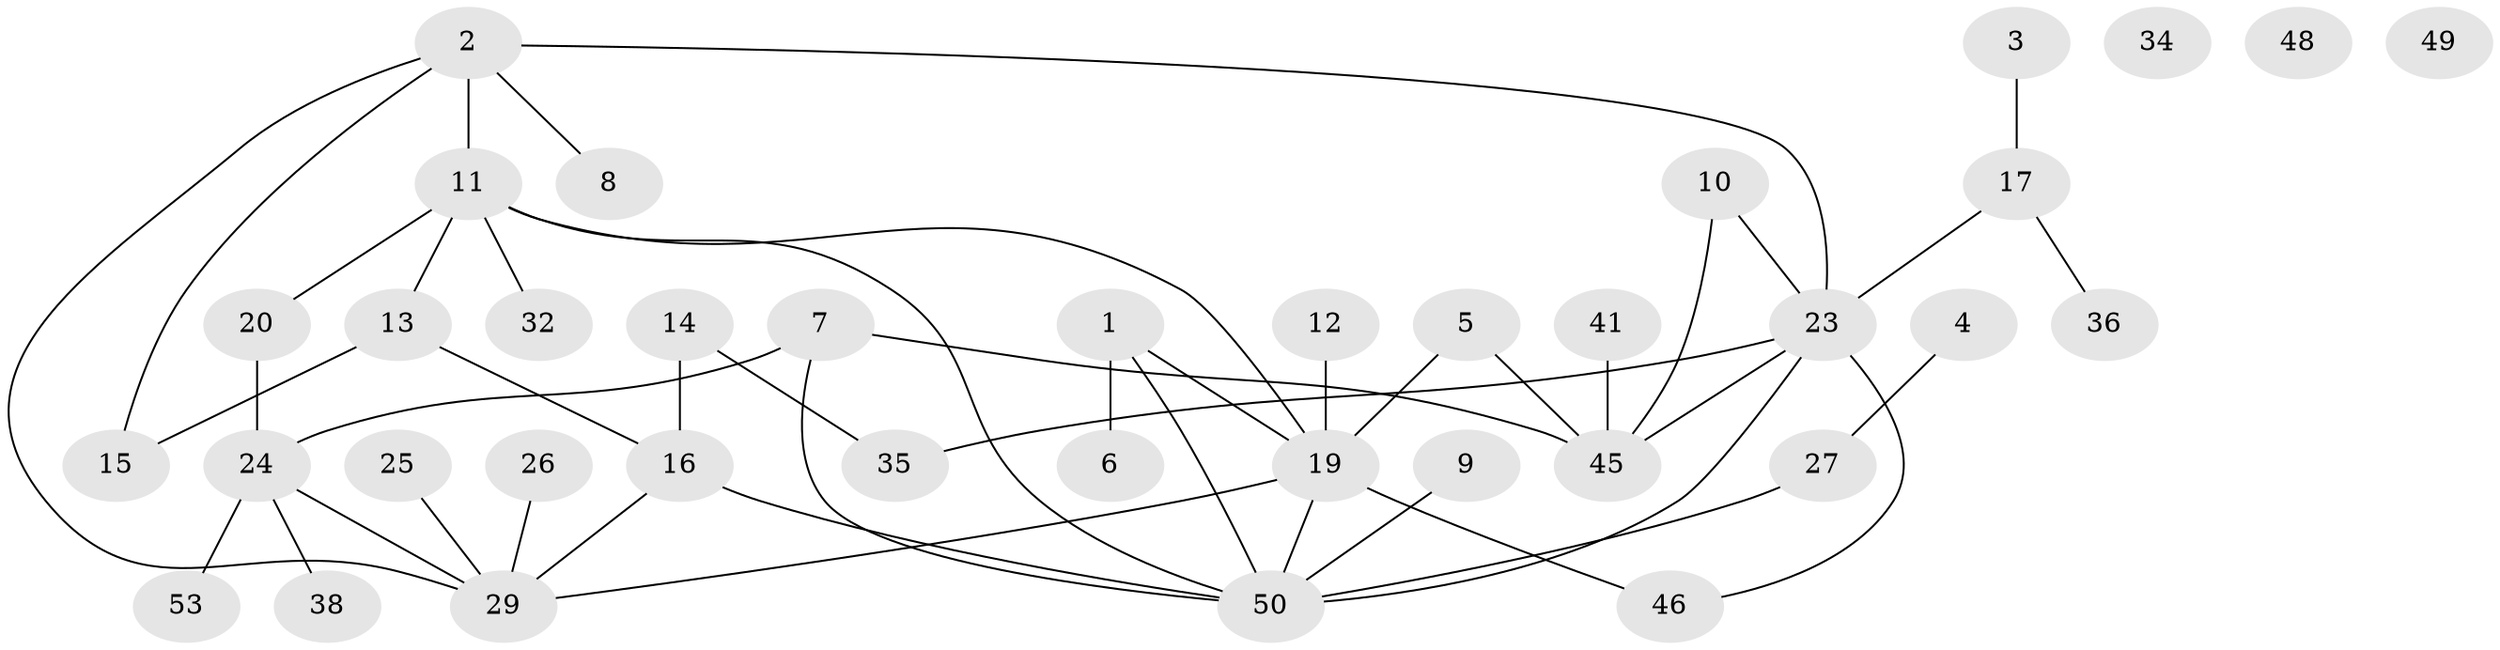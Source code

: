 // Generated by graph-tools (version 1.1) at 2025/23/03/03/25 07:23:24]
// undirected, 37 vertices, 47 edges
graph export_dot {
graph [start="1"]
  node [color=gray90,style=filled];
  1 [super="+28"];
  2 [super="+22"];
  3;
  4;
  5 [super="+44"];
  6;
  7;
  8;
  9;
  10;
  11 [super="+54"];
  12 [super="+33"];
  13 [super="+21"];
  14 [super="+18"];
  15 [super="+37"];
  16;
  17 [super="+30"];
  19 [super="+39"];
  20 [super="+47"];
  23 [super="+40"];
  24 [super="+42"];
  25;
  26;
  27 [super="+43"];
  29 [super="+31"];
  32;
  34;
  35;
  36;
  38;
  41;
  45 [super="+52"];
  46;
  48;
  49;
  50 [super="+51"];
  53;
  1 -- 6;
  1 -- 50;
  1 -- 19;
  2 -- 8;
  2 -- 23;
  2 -- 11;
  2 -- 29;
  2 -- 15;
  3 -- 17;
  4 -- 27;
  5 -- 45;
  5 -- 19;
  7 -- 24;
  7 -- 50;
  7 -- 45;
  9 -- 50;
  10 -- 45;
  10 -- 23;
  11 -- 32;
  11 -- 50;
  11 -- 19;
  11 -- 20;
  11 -- 13;
  12 -- 19;
  13 -- 16;
  13 -- 15;
  14 -- 16;
  14 -- 35;
  16 -- 29;
  16 -- 50;
  17 -- 23;
  17 -- 36;
  19 -- 29;
  19 -- 46;
  19 -- 50;
  20 -- 24;
  23 -- 46;
  23 -- 50;
  23 -- 35;
  23 -- 45;
  24 -- 53;
  24 -- 38;
  24 -- 29;
  25 -- 29;
  26 -- 29;
  27 -- 50;
  41 -- 45;
}
